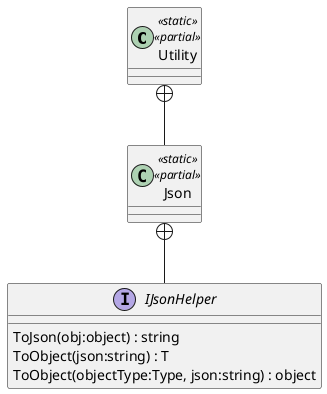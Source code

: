 @startuml
class Utility <<static>> <<partial>> {
}
class Json <<static>> <<partial>> {
}
interface IJsonHelper {
    ToJson(obj:object) : string
    ToObject(json:string) : T
    ToObject(objectType:Type, json:string) : object
}
Utility +-- Json
Json +-- IJsonHelper
@enduml
